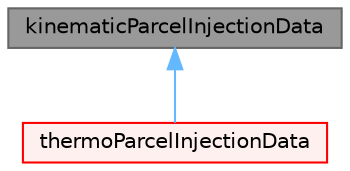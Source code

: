 digraph "kinematicParcelInjectionData"
{
 // LATEX_PDF_SIZE
  bgcolor="transparent";
  edge [fontname=Helvetica,fontsize=10,labelfontname=Helvetica,labelfontsize=10];
  node [fontname=Helvetica,fontsize=10,shape=box,height=0.2,width=0.4];
  Node1 [id="Node000001",label="kinematicParcelInjectionData",height=0.2,width=0.4,color="gray40", fillcolor="grey60", style="filled", fontcolor="black",tooltip="Container class to provide injection data for kinematic parcels."];
  Node1 -> Node2 [id="edge1_Node000001_Node000002",dir="back",color="steelblue1",style="solid",tooltip=" "];
  Node2 [id="Node000002",label="thermoParcelInjectionData",height=0.2,width=0.4,color="red", fillcolor="#FFF0F0", style="filled",URL="$classFoam_1_1thermoParcelInjectionData.html",tooltip="Container class to provide injection data for thermodynamic parcels."];
}
